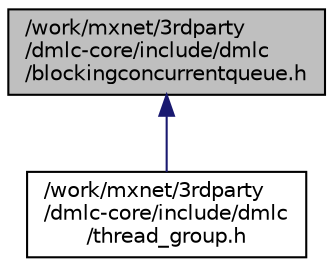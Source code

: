 digraph "/work/mxnet/3rdparty/dmlc-core/include/dmlc/blockingconcurrentqueue.h"
{
 // LATEX_PDF_SIZE
  edge [fontname="Helvetica",fontsize="10",labelfontname="Helvetica",labelfontsize="10"];
  node [fontname="Helvetica",fontsize="10",shape=record];
  Node1 [label="/work/mxnet/3rdparty\l/dmlc-core/include/dmlc\l/blockingconcurrentqueue.h",height=0.2,width=0.4,color="black", fillcolor="grey75", style="filled", fontcolor="black",tooltip=" "];
  Node1 -> Node2 [dir="back",color="midnightblue",fontsize="10",style="solid",fontname="Helvetica"];
  Node2 [label="/work/mxnet/3rdparty\l/dmlc-core/include/dmlc\l/thread_group.h",height=0.2,width=0.4,color="black", fillcolor="white", style="filled",URL="$thread__group_8h.html",tooltip="Thread and synchronization primitives and lifecycle management."];
}

